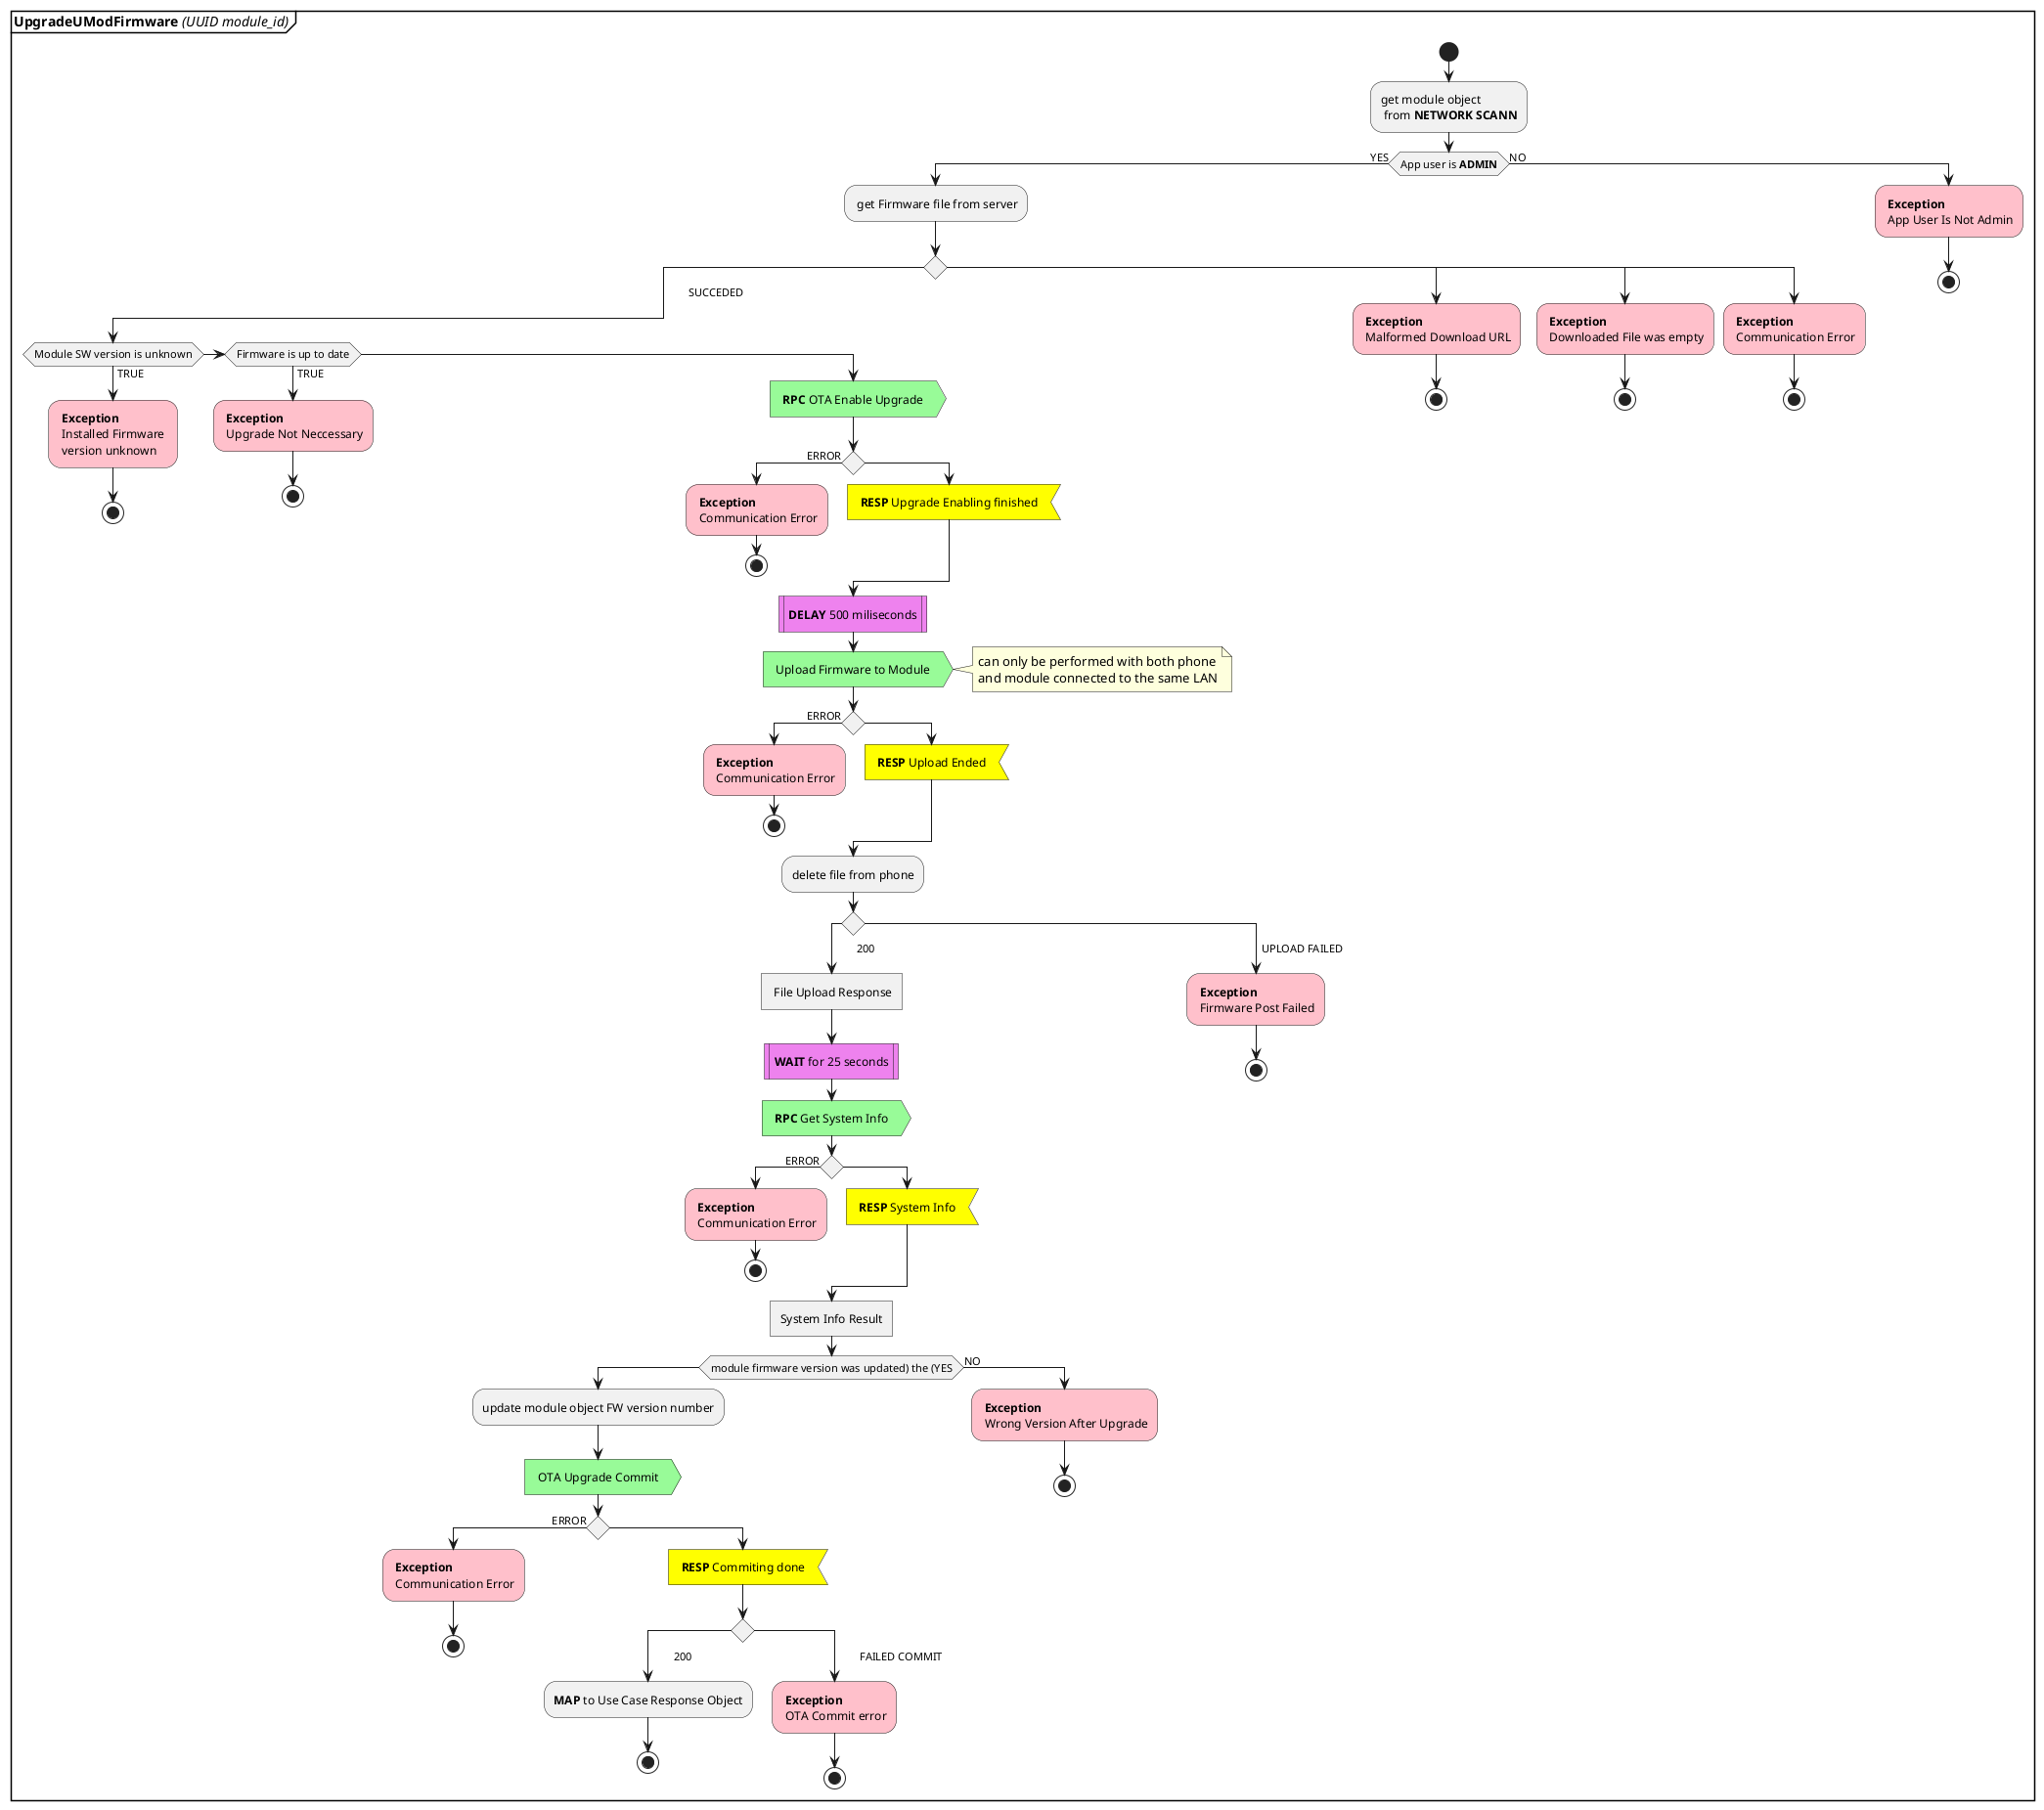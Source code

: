@startuml AD_UpgradeUModFirmware
partition  <b>UpgradeUModFirmware</b> <i>(UUID module_id)</i> {
    start
    :get module object \n from <b>NETWORK SCANN</b>;
    if(App user is <b>ADMIN</b>) then (YES)
        : get Firmware file from server;
        switch()
        case(\t SUCCEDED)
            if(Module SW version is unknown) then (TRUE)
                #pink : <b>Exception</b> \n Installed Firmware \n version unknown;
                stop
            elseif(Firmware is up to date) then (TRUE)
                #pink : <b>Exception</b> \n Upgrade Not Neccessary;
                stop
            else 
                #palegreen: <b>RPC</b> OTA Enable Upgrade >
                if() then (ERROR)
                    #pink : <b>Exception</b> \n Communication Error;
                    stop
                else
                    #yellow: <b>RESP</b> Upgrade Enabling finished <
                endif
                #Violet:<b>DELAY</b> 500 miliseconds; <<procedure>>
                #palegreen: Upload Firmware to Module >
                note right
                can only be performed with both phone
                and module connected to the same LAN
                end note
                if() then (ERROR)
                    #pink : <b>Exception</b> \n Communication Error;
                    stop
                else
                    #yellow: <b>RESP</b> Upload Ended <
                endif
                :delete file from phone;
                switch()
                    case(\t 200)
                        : File Upload Response]
                        #Violet:<b>WAIT</b> for 25 seconds; <<procedure>>
                        #palegreen: <b>RPC</b> Get System Info >
                        if() then (ERROR)
                            #pink : <b>Exception</b> \n Communication Error;
                            stop
                        else
                            #yellow: <b>RESP</b> System Info <
                        endif
                        :System Info Result]
                        if(module firmware version was updated) the (YES)
                            :update module object FW version number;
                            #palegreen: OTA Upgrade Commit >
                            if() then (ERROR)
                                #pink : <b>Exception</b> \n Communication Error;
                                stop
                            else
                                #yellow: <b>RESP</b> Commiting done <
                                switch()
                                    case(\t 200)
                                        :<b>MAP</b> to Use Case Response Object;
                                        stop
                                    case(\t FAILED COMMIT)
                                        #pink : <b>Exception</b> \n OTA Commit error;
                                        stop
                                endswitch
                            endif
                        else (NO)
                            #pink : <b>Exception</b> \n Wrong Version After Upgrade;
                            stop
                        endif
                    case(  UPLOAD FAILED)
                        #pink : <b>Exception</b> \n Firmware Post Failed;
                        stop
                endswitch
                

            endif
        case()
            #pink : <b>Exception</b> \n Malformed Download URL;
            stop
        case()
            #pink : <b>Exception</b> \n Downloaded File was empty;
            stop
        case()
            #pink : <b>Exception</b> \n Communication Error;
            stop
    endswitch
        
    else (NO)
        #pink : <b>Exception</b> \n App User Is Not Admin;
        stop
    endif

}
@enduml